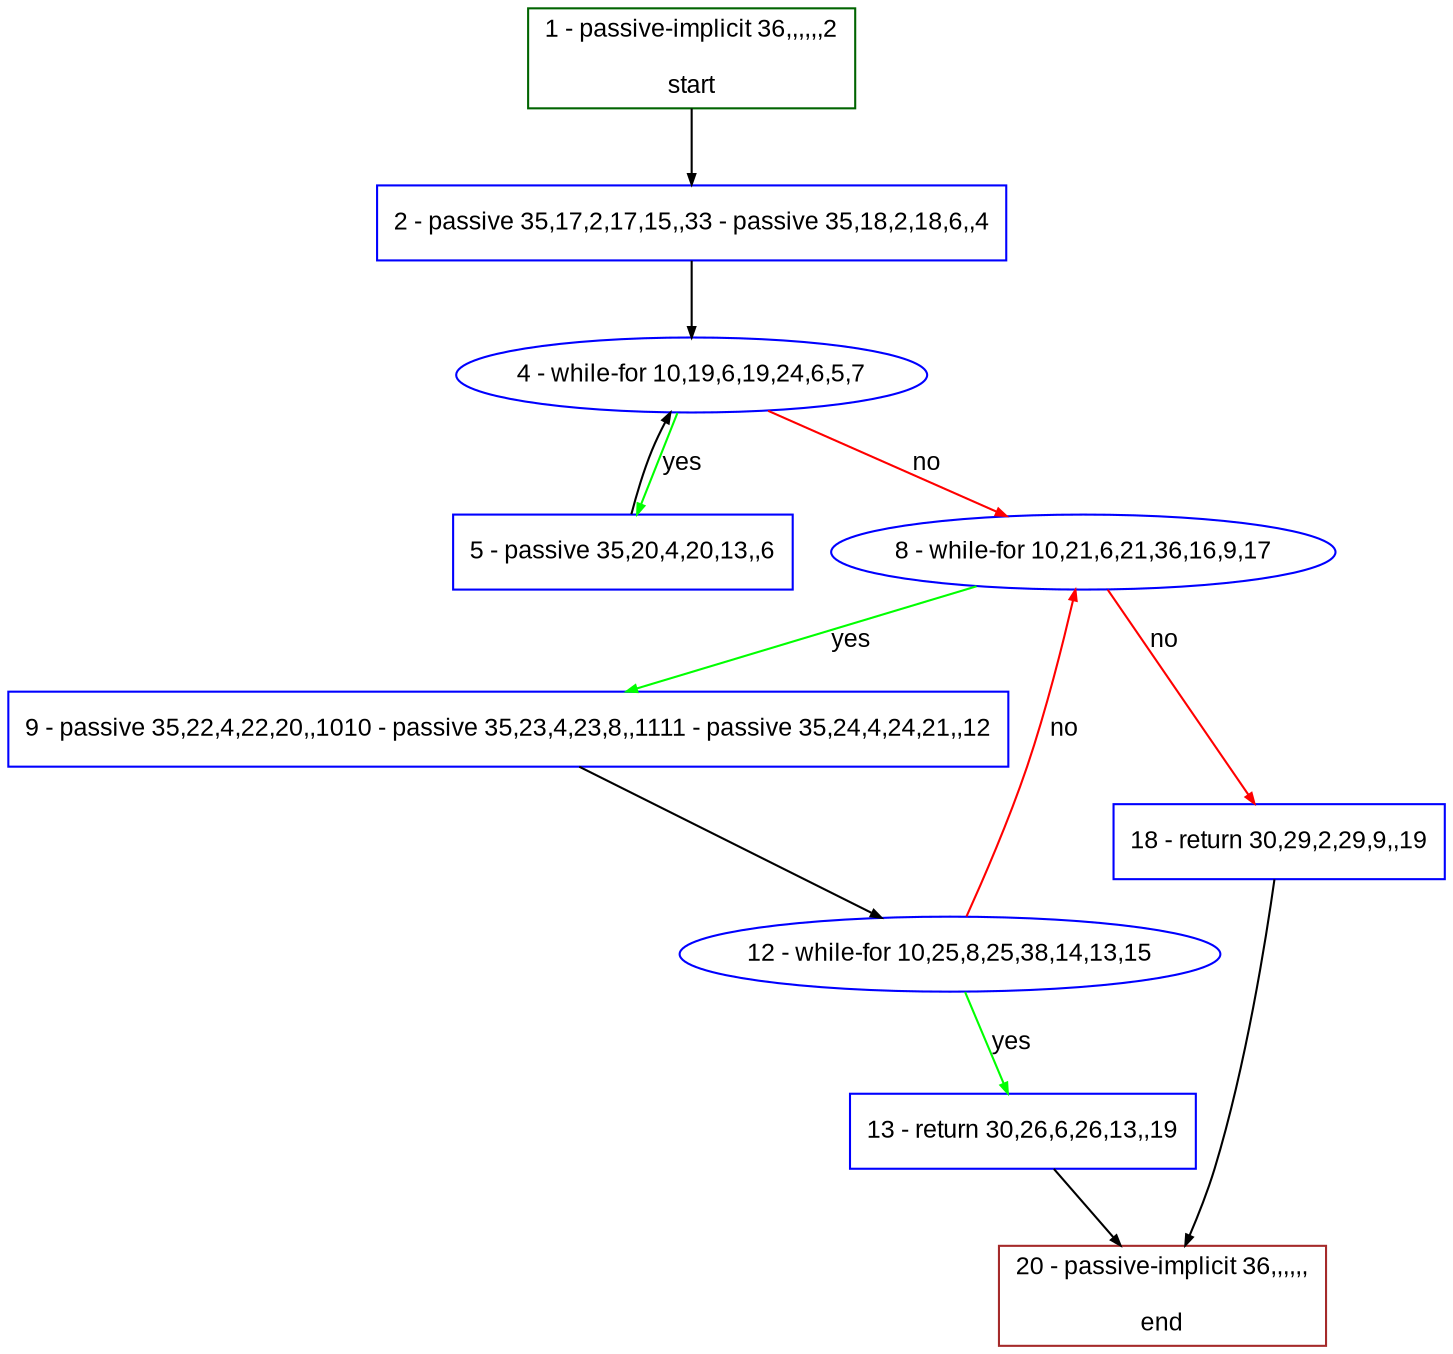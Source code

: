 digraph "" {
  graph [pack="true", label="", fontsize="12", packmode="clust", fontname="Arial", fillcolor="#FFFFCC", bgcolor="white", style="rounded,filled", compound="true"];
  node [node_initialized="no", label="", color="grey", fontsize="12", fillcolor="white", fontname="Arial", style="filled", shape="rectangle", compound="true", fixedsize="false"];
  edge [fontcolor="black", arrowhead="normal", arrowtail="none", arrowsize="0.5", ltail="", label="", color="black", fontsize="12", lhead="", fontname="Arial", dir="forward", compound="true"];
  __N1 [label="2 - passive 35,17,2,17,15,,33 - passive 35,18,2,18,6,,4", color="#0000ff", fillcolor="#ffffff", style="filled", shape="box"];
  __N2 [label="1 - passive-implicit 36,,,,,,2\n\nstart", color="#006400", fillcolor="#ffffff", style="filled", shape="box"];
  __N3 [label="4 - while-for 10,19,6,19,24,6,5,7", color="#0000ff", fillcolor="#ffffff", style="filled", shape="oval"];
  __N4 [label="5 - passive 35,20,4,20,13,,6", color="#0000ff", fillcolor="#ffffff", style="filled", shape="box"];
  __N5 [label="8 - while-for 10,21,6,21,36,16,9,17", color="#0000ff", fillcolor="#ffffff", style="filled", shape="oval"];
  __N6 [label="9 - passive 35,22,4,22,20,,1010 - passive 35,23,4,23,8,,1111 - passive 35,24,4,24,21,,12", color="#0000ff", fillcolor="#ffffff", style="filled", shape="box"];
  __N7 [label="18 - return 30,29,2,29,9,,19", color="#0000ff", fillcolor="#ffffff", style="filled", shape="box"];
  __N8 [label="12 - while-for 10,25,8,25,38,14,13,15", color="#0000ff", fillcolor="#ffffff", style="filled", shape="oval"];
  __N9 [label="13 - return 30,26,6,26,13,,19", color="#0000ff", fillcolor="#ffffff", style="filled", shape="box"];
  __N10 [label="20 - passive-implicit 36,,,,,,\n\nend", color="#a52a2a", fillcolor="#ffffff", style="filled", shape="box"];
  __N2 -> __N1 [arrowhead="normal", arrowtail="none", color="#000000", label="", dir="forward"];
  __N1 -> __N3 [arrowhead="normal", arrowtail="none", color="#000000", label="", dir="forward"];
  __N3 -> __N4 [arrowhead="normal", arrowtail="none", color="#00ff00", label="yes", dir="forward"];
  __N4 -> __N3 [arrowhead="normal", arrowtail="none", color="#000000", label="", dir="forward"];
  __N3 -> __N5 [arrowhead="normal", arrowtail="none", color="#ff0000", label="no", dir="forward"];
  __N5 -> __N6 [arrowhead="normal", arrowtail="none", color="#00ff00", label="yes", dir="forward"];
  __N5 -> __N7 [arrowhead="normal", arrowtail="none", color="#ff0000", label="no", dir="forward"];
  __N6 -> __N8 [arrowhead="normal", arrowtail="none", color="#000000", label="", dir="forward"];
  __N8 -> __N5 [arrowhead="normal", arrowtail="none", color="#ff0000", label="no", dir="forward"];
  __N8 -> __N9 [arrowhead="normal", arrowtail="none", color="#00ff00", label="yes", dir="forward"];
  __N9 -> __N10 [arrowhead="normal", arrowtail="none", color="#000000", label="", dir="forward"];
  __N7 -> __N10 [arrowhead="normal", arrowtail="none", color="#000000", label="", dir="forward"];
}
